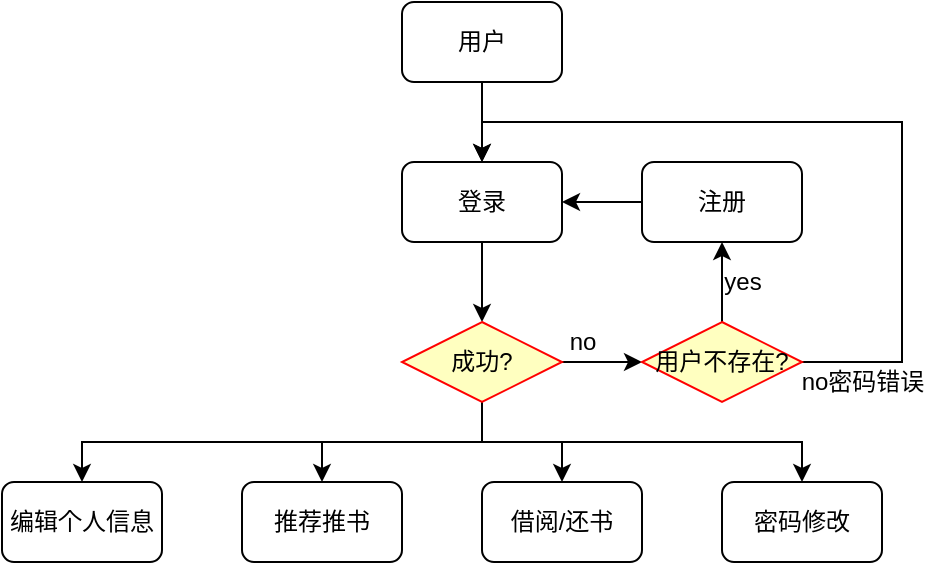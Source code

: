 <mxfile version="16.5.1" type="device"><diagram id="J4Uxzpx3xY5Pn8MeaXfO" name="第 1 页"><mxGraphModel dx="1038" dy="660" grid="1" gridSize="10" guides="1" tooltips="1" connect="1" arrows="1" fold="1" page="1" pageScale="1" pageWidth="827" pageHeight="1169" math="0" shadow="0"><root><mxCell id="0"/><mxCell id="1" parent="0"/><mxCell id="_t1OBCX6jKgWxQykXxJG-29" value="" style="edgeStyle=orthogonalEdgeStyle;rounded=0;orthogonalLoop=1;jettySize=auto;html=1;" edge="1" parent="1" source="_t1OBCX6jKgWxQykXxJG-20" target="_t1OBCX6jKgWxQykXxJG-22"><mxGeometry relative="1" as="geometry"/></mxCell><mxCell id="_t1OBCX6jKgWxQykXxJG-20" value="用户" style="rounded=1;whiteSpace=wrap;html=1;" vertex="1" parent="1"><mxGeometry x="280" y="40" width="80" height="40" as="geometry"/></mxCell><mxCell id="_t1OBCX6jKgWxQykXxJG-30" value="" style="edgeStyle=orthogonalEdgeStyle;rounded=0;orthogonalLoop=1;jettySize=auto;html=1;" edge="1" parent="1" source="_t1OBCX6jKgWxQykXxJG-22" target="_t1OBCX6jKgWxQykXxJG-23"><mxGeometry relative="1" as="geometry"/></mxCell><mxCell id="_t1OBCX6jKgWxQykXxJG-22" value="登录" style="rounded=1;whiteSpace=wrap;html=1;" vertex="1" parent="1"><mxGeometry x="280" y="120" width="80" height="40" as="geometry"/></mxCell><mxCell id="_t1OBCX6jKgWxQykXxJG-47" style="edgeStyle=orthogonalEdgeStyle;rounded=0;orthogonalLoop=1;jettySize=auto;html=1;exitX=1;exitY=0.5;exitDx=0;exitDy=0;entryX=0;entryY=0.5;entryDx=0;entryDy=0;" edge="1" parent="1" source="_t1OBCX6jKgWxQykXxJG-23" target="_t1OBCX6jKgWxQykXxJG-41"><mxGeometry relative="1" as="geometry"/></mxCell><mxCell id="_t1OBCX6jKgWxQykXxJG-56" style="edgeStyle=orthogonalEdgeStyle;rounded=0;orthogonalLoop=1;jettySize=auto;html=1;exitX=0.5;exitY=1;exitDx=0;exitDy=0;" edge="1" parent="1" source="_t1OBCX6jKgWxQykXxJG-23" target="_t1OBCX6jKgWxQykXxJG-53"><mxGeometry relative="1" as="geometry"/></mxCell><mxCell id="_t1OBCX6jKgWxQykXxJG-57" style="edgeStyle=orthogonalEdgeStyle;rounded=0;orthogonalLoop=1;jettySize=auto;html=1;exitX=0.5;exitY=1;exitDx=0;exitDy=0;" edge="1" parent="1" source="_t1OBCX6jKgWxQykXxJG-23" target="_t1OBCX6jKgWxQykXxJG-54"><mxGeometry relative="1" as="geometry"/></mxCell><mxCell id="_t1OBCX6jKgWxQykXxJG-58" style="edgeStyle=orthogonalEdgeStyle;rounded=0;orthogonalLoop=1;jettySize=auto;html=1;exitX=0.5;exitY=1;exitDx=0;exitDy=0;entryX=0.5;entryY=0;entryDx=0;entryDy=0;" edge="1" parent="1" source="_t1OBCX6jKgWxQykXxJG-23" target="_t1OBCX6jKgWxQykXxJG-52"><mxGeometry relative="1" as="geometry"/></mxCell><mxCell id="_t1OBCX6jKgWxQykXxJG-59" style="edgeStyle=orthogonalEdgeStyle;rounded=0;orthogonalLoop=1;jettySize=auto;html=1;exitX=0.5;exitY=1;exitDx=0;exitDy=0;" edge="1" parent="1" source="_t1OBCX6jKgWxQykXxJG-23" target="_t1OBCX6jKgWxQykXxJG-55"><mxGeometry relative="1" as="geometry"/></mxCell><mxCell id="_t1OBCX6jKgWxQykXxJG-23" value="成功?" style="rhombus;whiteSpace=wrap;html=1;fillColor=#ffffc0;strokeColor=#ff0000;" vertex="1" parent="1"><mxGeometry x="280" y="200" width="80" height="40" as="geometry"/></mxCell><mxCell id="_t1OBCX6jKgWxQykXxJG-45" style="edgeStyle=orthogonalEdgeStyle;rounded=0;orthogonalLoop=1;jettySize=auto;html=1;exitX=0.5;exitY=0;exitDx=0;exitDy=0;entryX=0.5;entryY=1;entryDx=0;entryDy=0;" edge="1" parent="1" source="_t1OBCX6jKgWxQykXxJG-41" target="_t1OBCX6jKgWxQykXxJG-44"><mxGeometry relative="1" as="geometry"/></mxCell><mxCell id="_t1OBCX6jKgWxQykXxJG-50" style="edgeStyle=orthogonalEdgeStyle;rounded=0;orthogonalLoop=1;jettySize=auto;html=1;exitX=1;exitY=0.5;exitDx=0;exitDy=0;entryX=0.5;entryY=0;entryDx=0;entryDy=0;" edge="1" parent="1" source="_t1OBCX6jKgWxQykXxJG-41" target="_t1OBCX6jKgWxQykXxJG-22"><mxGeometry relative="1" as="geometry"><Array as="points"><mxPoint x="530" y="220"/><mxPoint x="530" y="100"/><mxPoint x="320" y="100"/></Array></mxGeometry></mxCell><mxCell id="_t1OBCX6jKgWxQykXxJG-41" value="用户不存在?" style="rhombus;whiteSpace=wrap;html=1;fillColor=#ffffc0;strokeColor=#ff0000;" vertex="1" parent="1"><mxGeometry x="400" y="200" width="80" height="40" as="geometry"/></mxCell><mxCell id="_t1OBCX6jKgWxQykXxJG-46" style="edgeStyle=orthogonalEdgeStyle;rounded=0;orthogonalLoop=1;jettySize=auto;html=1;exitX=0;exitY=0.5;exitDx=0;exitDy=0;" edge="1" parent="1" source="_t1OBCX6jKgWxQykXxJG-44" target="_t1OBCX6jKgWxQykXxJG-22"><mxGeometry relative="1" as="geometry"/></mxCell><mxCell id="_t1OBCX6jKgWxQykXxJG-44" value="注册" style="rounded=1;whiteSpace=wrap;html=1;" vertex="1" parent="1"><mxGeometry x="400" y="120" width="80" height="40" as="geometry"/></mxCell><mxCell id="_t1OBCX6jKgWxQykXxJG-48" value="no" style="text;html=1;align=center;verticalAlign=middle;resizable=0;points=[];autosize=1;strokeColor=none;fillColor=none;" vertex="1" parent="1"><mxGeometry x="355" y="200" width="30" height="20" as="geometry"/></mxCell><mxCell id="_t1OBCX6jKgWxQykXxJG-49" value="yes" style="text;html=1;align=center;verticalAlign=middle;resizable=0;points=[];autosize=1;strokeColor=none;fillColor=none;" vertex="1" parent="1"><mxGeometry x="435" y="170" width="30" height="20" as="geometry"/></mxCell><mxCell id="_t1OBCX6jKgWxQykXxJG-51" value="no密码错误" style="text;html=1;align=center;verticalAlign=middle;resizable=0;points=[];autosize=1;strokeColor=none;fillColor=none;" vertex="1" parent="1"><mxGeometry x="470" y="220" width="80" height="20" as="geometry"/></mxCell><mxCell id="_t1OBCX6jKgWxQykXxJG-52" value="推荐推书" style="rounded=1;whiteSpace=wrap;html=1;" vertex="1" parent="1"><mxGeometry x="200" y="280" width="80" height="40" as="geometry"/></mxCell><mxCell id="_t1OBCX6jKgWxQykXxJG-53" value="借阅/还书" style="rounded=1;whiteSpace=wrap;html=1;" vertex="1" parent="1"><mxGeometry x="320" y="280" width="80" height="40" as="geometry"/></mxCell><mxCell id="_t1OBCX6jKgWxQykXxJG-54" value="密码修改" style="rounded=1;whiteSpace=wrap;html=1;" vertex="1" parent="1"><mxGeometry x="440" y="280" width="80" height="40" as="geometry"/></mxCell><mxCell id="_t1OBCX6jKgWxQykXxJG-55" value="编辑个人信息" style="rounded=1;whiteSpace=wrap;html=1;" vertex="1" parent="1"><mxGeometry x="80" y="280" width="80" height="40" as="geometry"/></mxCell></root></mxGraphModel></diagram></mxfile>